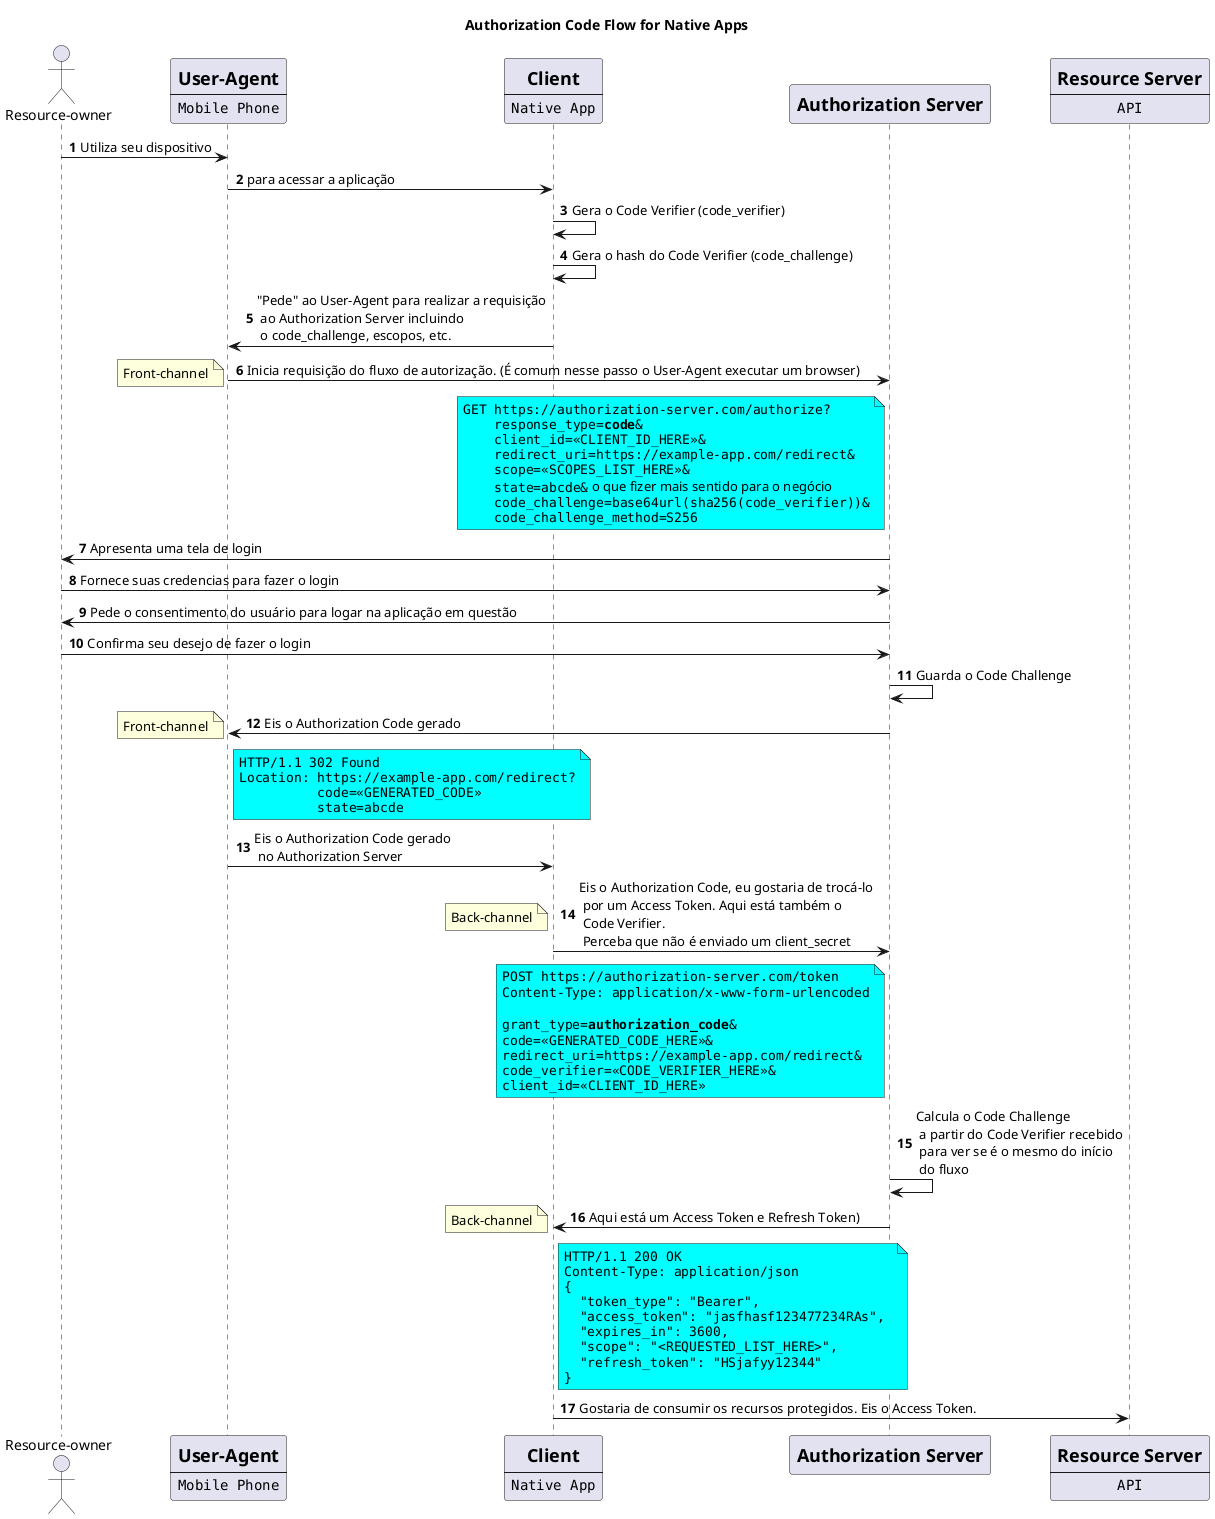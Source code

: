 @startuml

title Authorization Code Flow for Native Apps

actor "Resource-owner" as user
participant userAgent [
  =User-Agent
  ----
  ""Mobile Phone""
]
participant app [
  =Client
  ----
  ""Native App""
]
participant oAuthServer [
  =Authorization Server
]
participant api [
  =Resource Server
  ----
  ""API""
]

autonumber
user -> userAgent: Utiliza seu dispositivo
userAgent -> app: para acessar a aplicação
app -> app: Gera o Code Verifier (code_verifier)
app -> app: Gera o hash do Code Verifier (code_challenge)
app -> userAgent: "Pede" ao User-Agent para realizar a requisição\n ao Authorization Server incluindo\n o code_challenge, escopos, etc.

userAgent -> oAuthServer: Inicia requisição do fluxo de autorização. (É comum nesse passo o User-Agent executar um browser)
note left: Front-channel
note left of oAuthServer #aqua
  ""GET https://authorization-server.com/authorize?""
  ""    response_type=**code**&""
  ""    client_id=<<CLIENT_ID_HERE>>&""
  ""    redirect_uri=https://example-app.com/redirect&""
  ""    scope=<<SCOPES_LIST_HERE>>&""
  ""    state=abcde&"" o que fizer mais sentido para o negócio
  ""    code_challenge=base64url(sha256(code_verifier))&""
  ""    code_challenge_method=S256""
end note

oAuthServer -> user: Apresenta uma tela de login
user -> oAuthServer: Fornece suas credencias para fazer o login
oAuthServer -> user: Pede o consentimento do usuário para logar na aplicação em questão
user -> oAuthServer: Confirma seu desejo de fazer o login
oAuthServer -> oAuthServer: Guarda o Code Challenge

oAuthServer -> userAgent: Eis o Authorization Code gerado
note left: Front-channel
note right of userAgent #aqua
  ""HTTP/1.1 302 Found""
  ""Location: https://example-app.com/redirect?""
  ""          code=<<GENERATED_CODE>>""
  ""          state=abcde""
end note

userAgent -> app: Eis o Authorization Code gerado\n no Authorization Server

app -> oAuthServer: Eis o Authorization Code, eu gostaria de trocá-lo\n por um Access Token. Aqui está também o\n Code Verifier.\n Perceba que não é enviado um client_secret
note left: Back-channel
note left of oAuthServer #aqua
  ""POST https://authorization-server.com/token""
  ""Content-Type: application/x-www-form-urlencoded""
  
  ""grant_type=**authorization_code**&""
  ""code=<<GENERATED_CODE_HERE>>&""
  ""redirect_uri=https://example-app.com/redirect&""
  ""code_verifier=<<CODE_VERIFIER_HERE>>&""
  ""client_id=<<CLIENT_ID_HERE>>""
end note

oAuthServer -> oAuthServer: Calcula o Code Challenge\n a partir do Code Verifier recebido\n para ver se é o mesmo do início\n do fluxo

oAuthServer -> app: Aqui está um Access Token e Refresh Token)
note left: Back-channel
note right of app #aqua
  ""HTTP/1.1 200 OK""
  ""Content-Type: application/json""
  ""{""
  ""  "token_type": "Bearer", ""
  ""  "access_token": "jasfhasf123477234RAs", ""
  ""  "expires_in": 3600, ""
  ""  "scope": "<REQUESTED_LIST_HERE>", ""
  ""  "refresh_token": "HSjafyy12344" ""
  ""}""
end note

app -> api: Gostaria de consumir os recursos protegidos. Eis o Access Token.

@enduml